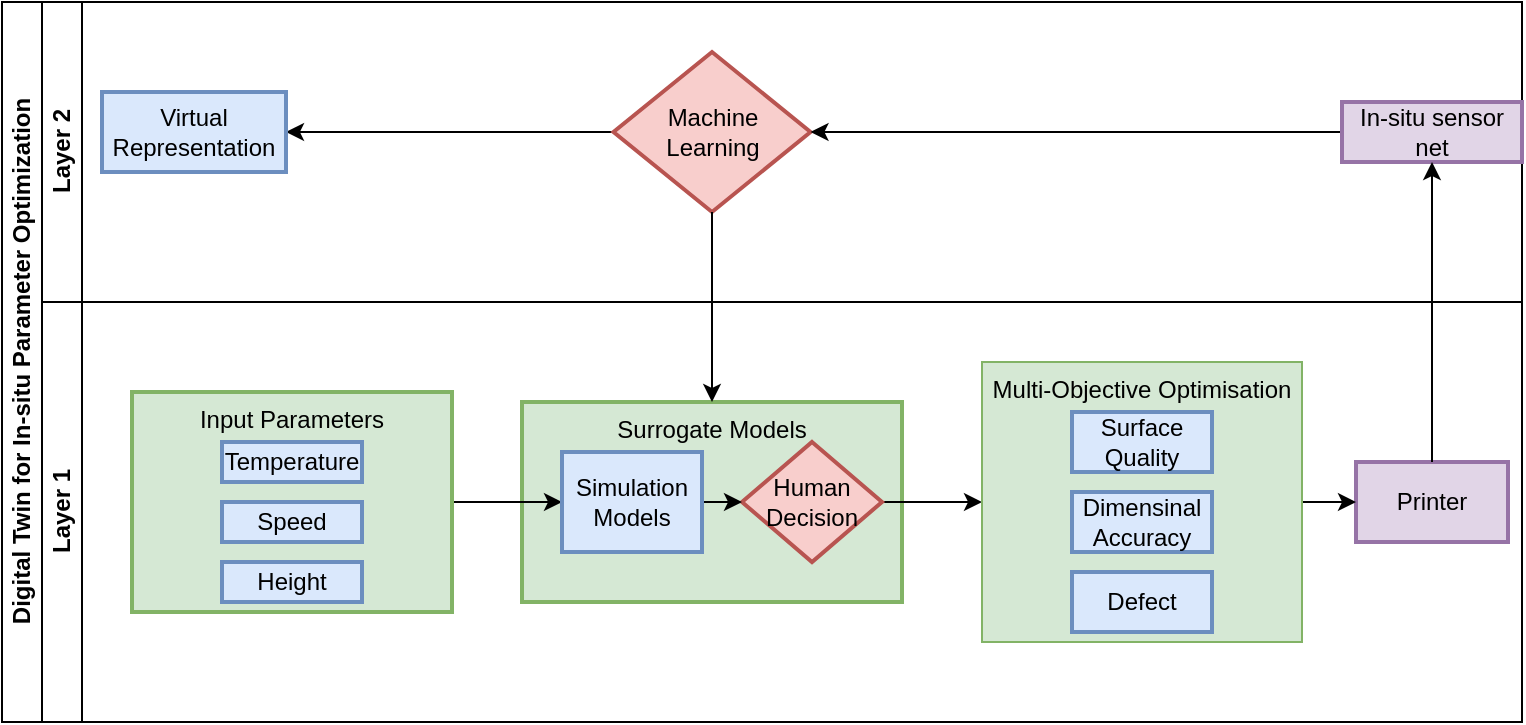<mxfile version="21.6.2" type="github">
  <diagram id="prtHgNgQTEPvFCAcTncT" name="Page-1">
    <mxGraphModel dx="850" dy="546" grid="1" gridSize="10" guides="0" tooltips="1" connect="1" arrows="1" fold="1" page="1" pageScale="1" pageWidth="827" pageHeight="1169" math="0" shadow="0">
      <root>
        <mxCell id="0" />
        <mxCell id="1" parent="0" />
        <mxCell id="dNxyNK7c78bLwvsdeMH5-19" value="Digital Twin for In-situ Parameter Optimization" style="swimlane;html=1;childLayout=stackLayout;resizeParent=1;resizeParentMax=0;horizontal=0;startSize=20;horizontalStack=0;" parent="1" vertex="1">
          <mxGeometry x="80" y="130" width="760" height="360" as="geometry">
            <mxRectangle x="120" y="130" width="40" height="290" as="alternateBounds" />
          </mxGeometry>
        </mxCell>
        <mxCell id="dNxyNK7c78bLwvsdeMH5-21" value="Layer 2" style="swimlane;html=1;startSize=20;horizontal=0;" parent="dNxyNK7c78bLwvsdeMH5-19" vertex="1">
          <mxGeometry x="20" width="740" height="150" as="geometry" />
        </mxCell>
        <mxCell id="8les6vgHJH4l_29oiESj-36" value="" style="edgeStyle=orthogonalEdgeStyle;rounded=0;orthogonalLoop=1;jettySize=auto;html=1;" parent="dNxyNK7c78bLwvsdeMH5-21" source="dNxyNK7c78bLwvsdeMH5-28" target="dNxyNK7c78bLwvsdeMH5-26" edge="1">
          <mxGeometry relative="1" as="geometry" />
        </mxCell>
        <mxCell id="dNxyNK7c78bLwvsdeMH5-28" value="Machine&lt;br&gt;Learning" style="rhombus;whiteSpace=wrap;html=1;fontFamily=Helvetica;fontSize=12;align=center;fillColor=#f8cecc;strokeColor=#b85450;strokeWidth=2;" parent="dNxyNK7c78bLwvsdeMH5-21" vertex="1">
          <mxGeometry x="285.75" y="25" width="98.5" height="80" as="geometry" />
        </mxCell>
        <mxCell id="8les6vgHJH4l_29oiESj-34" style="edgeStyle=orthogonalEdgeStyle;rounded=0;orthogonalLoop=1;jettySize=auto;html=1;exitX=0;exitY=0.5;exitDx=0;exitDy=0;entryX=1;entryY=0.5;entryDx=0;entryDy=0;" parent="dNxyNK7c78bLwvsdeMH5-21" source="8les6vgHJH4l_29oiESj-31" target="dNxyNK7c78bLwvsdeMH5-28" edge="1">
          <mxGeometry relative="1" as="geometry" />
        </mxCell>
        <mxCell id="8les6vgHJH4l_29oiESj-31" value="In-situ sensor net" style="rounded=0;whiteSpace=wrap;html=1;fillColor=#e1d5e7;strokeColor=#9673a6;strokeWidth=2;" parent="dNxyNK7c78bLwvsdeMH5-21" vertex="1">
          <mxGeometry x="650" y="50" width="90" height="30" as="geometry" />
        </mxCell>
        <mxCell id="dNxyNK7c78bLwvsdeMH5-26" value="Virtual&lt;br&gt;Representation" style="rounded=0;whiteSpace=wrap;html=1;fontFamily=Helvetica;fontSize=12;align=center;fillColor=#dae8fc;strokeColor=#6c8ebf;strokeWidth=2;" parent="dNxyNK7c78bLwvsdeMH5-21" vertex="1">
          <mxGeometry x="30" y="45" width="92" height="40" as="geometry" />
        </mxCell>
        <mxCell id="dNxyNK7c78bLwvsdeMH5-22" value="Layer 1" style="swimlane;html=1;startSize=20;horizontal=0;" parent="dNxyNK7c78bLwvsdeMH5-19" vertex="1">
          <mxGeometry x="20" y="150" width="740" height="210" as="geometry" />
        </mxCell>
        <mxCell id="8les6vgHJH4l_29oiESj-18" value="Surrogate Models" style="rounded=0;whiteSpace=wrap;html=1;verticalAlign=top;fillColor=#d5e8d4;strokeColor=#82b366;strokeWidth=2;" parent="dNxyNK7c78bLwvsdeMH5-22" vertex="1">
          <mxGeometry x="240" y="50" width="190" height="100" as="geometry" />
        </mxCell>
        <mxCell id="x3EtyY7kSaxuX1-CC-FB-25" style="edgeStyle=orthogonalEdgeStyle;rounded=0;orthogonalLoop=1;jettySize=auto;html=1;exitX=1;exitY=0.5;exitDx=0;exitDy=0;entryX=0;entryY=0.5;entryDx=0;entryDy=0;" edge="1" parent="dNxyNK7c78bLwvsdeMH5-22" source="x3EtyY7kSaxuX1-CC-FB-24" target="x3EtyY7kSaxuX1-CC-FB-9">
          <mxGeometry relative="1" as="geometry" />
        </mxCell>
        <mxCell id="x3EtyY7kSaxuX1-CC-FB-24" value="Input Parameters" style="rounded=0;whiteSpace=wrap;html=1;verticalAlign=top;fillColor=#d5e8d4;strokeColor=#82b366;strokeWidth=2;" vertex="1" parent="dNxyNK7c78bLwvsdeMH5-22">
          <mxGeometry x="45" y="45" width="160" height="110" as="geometry" />
        </mxCell>
        <mxCell id="x3EtyY7kSaxuX1-CC-FB-26" style="edgeStyle=orthogonalEdgeStyle;rounded=0;orthogonalLoop=1;jettySize=auto;html=1;exitX=1;exitY=0.5;exitDx=0;exitDy=0;entryX=0;entryY=0.5;entryDx=0;entryDy=0;" edge="1" parent="dNxyNK7c78bLwvsdeMH5-22" source="dNxyNK7c78bLwvsdeMH5-36" target="x3EtyY7kSaxuX1-CC-FB-1">
          <mxGeometry relative="1" as="geometry" />
        </mxCell>
        <mxCell id="dNxyNK7c78bLwvsdeMH5-36" value="Human&lt;br&gt;Decision" style="rhombus;whiteSpace=wrap;html=1;fontFamily=Helvetica;fontSize=12;align=center;fillColor=#f8cecc;strokeColor=#b85450;strokeWidth=2;" parent="dNxyNK7c78bLwvsdeMH5-22" vertex="1">
          <mxGeometry x="350" y="70" width="70" height="60" as="geometry" />
        </mxCell>
        <mxCell id="8les6vgHJH4l_29oiESj-4" value="Temperature" style="rounded=0;whiteSpace=wrap;html=1;fillColor=#dae8fc;strokeColor=#6c8ebf;strokeWidth=2;" parent="dNxyNK7c78bLwvsdeMH5-22" vertex="1">
          <mxGeometry x="90" y="70" width="70" height="20" as="geometry" />
        </mxCell>
        <mxCell id="8les6vgHJH4l_29oiESj-7" value="Speed" style="rounded=0;whiteSpace=wrap;html=1;fillColor=#dae8fc;strokeColor=#6c8ebf;strokeWidth=2;" parent="dNxyNK7c78bLwvsdeMH5-22" vertex="1">
          <mxGeometry x="90" y="100" width="70" height="20" as="geometry" />
        </mxCell>
        <mxCell id="8les6vgHJH4l_29oiESj-8" value="Height" style="rounded=0;whiteSpace=wrap;html=1;fillColor=#dae8fc;strokeColor=#6c8ebf;strokeWidth=2;" parent="dNxyNK7c78bLwvsdeMH5-22" vertex="1">
          <mxGeometry x="90" y="130" width="70" height="20" as="geometry" />
        </mxCell>
        <mxCell id="8les6vgHJH4l_29oiESj-29" value="Printer" style="rounded=0;whiteSpace=wrap;html=1;fillColor=#e1d5e7;strokeColor=#9673a6;strokeWidth=2;" parent="dNxyNK7c78bLwvsdeMH5-22" vertex="1">
          <mxGeometry x="657" y="80" width="76" height="40" as="geometry" />
        </mxCell>
        <mxCell id="x3EtyY7kSaxuX1-CC-FB-11" style="edgeStyle=orthogonalEdgeStyle;rounded=0;orthogonalLoop=1;jettySize=auto;html=1;exitX=1;exitY=0.5;exitDx=0;exitDy=0;entryX=0;entryY=0.5;entryDx=0;entryDy=0;" edge="1" parent="dNxyNK7c78bLwvsdeMH5-22" source="x3EtyY7kSaxuX1-CC-FB-9" target="dNxyNK7c78bLwvsdeMH5-36">
          <mxGeometry relative="1" as="geometry">
            <mxPoint x="344" y="70" as="targetPoint" />
          </mxGeometry>
        </mxCell>
        <mxCell id="x3EtyY7kSaxuX1-CC-FB-9" value="Simulation Models" style="rounded=0;whiteSpace=wrap;html=1;fontFamily=Helvetica;fontSize=12;align=center;fillColor=#dae8fc;strokeColor=#6c8ebf;strokeWidth=2;" vertex="1" parent="dNxyNK7c78bLwvsdeMH5-22">
          <mxGeometry x="260" y="75" width="70" height="50" as="geometry" />
        </mxCell>
        <mxCell id="x3EtyY7kSaxuX1-CC-FB-27" style="edgeStyle=orthogonalEdgeStyle;rounded=0;orthogonalLoop=1;jettySize=auto;html=1;exitX=1;exitY=0.5;exitDx=0;exitDy=0;entryX=0;entryY=0.5;entryDx=0;entryDy=0;" edge="1" parent="dNxyNK7c78bLwvsdeMH5-22" source="x3EtyY7kSaxuX1-CC-FB-1" target="8les6vgHJH4l_29oiESj-29">
          <mxGeometry relative="1" as="geometry" />
        </mxCell>
        <mxCell id="x3EtyY7kSaxuX1-CC-FB-1" value="Multi-Objective Optimisation" style="rounded=0;whiteSpace=wrap;html=1;fillColor=#d5e8d4;strokeColor=#82b366;verticalAlign=top;" vertex="1" parent="dNxyNK7c78bLwvsdeMH5-22">
          <mxGeometry x="470" y="30" width="160" height="140" as="geometry" />
        </mxCell>
        <mxCell id="x3EtyY7kSaxuX1-CC-FB-2" value="Surface Quality" style="rounded=0;whiteSpace=wrap;html=1;fillColor=#dae8fc;strokeColor=#6c8ebf;strokeWidth=2;" vertex="1" parent="dNxyNK7c78bLwvsdeMH5-22">
          <mxGeometry x="515" y="55" width="70" height="30" as="geometry" />
        </mxCell>
        <mxCell id="x3EtyY7kSaxuX1-CC-FB-3" value="Dimensinal Accuracy" style="rounded=0;whiteSpace=wrap;html=1;fillColor=#dae8fc;strokeColor=#6c8ebf;strokeWidth=2;" vertex="1" parent="dNxyNK7c78bLwvsdeMH5-22">
          <mxGeometry x="515" y="95" width="70" height="30" as="geometry" />
        </mxCell>
        <mxCell id="x3EtyY7kSaxuX1-CC-FB-23" value="Defect" style="rounded=0;whiteSpace=wrap;html=1;fillColor=#dae8fc;strokeColor=#6c8ebf;strokeWidth=2;" vertex="1" parent="dNxyNK7c78bLwvsdeMH5-22">
          <mxGeometry x="515" y="135" width="70" height="30" as="geometry" />
        </mxCell>
        <mxCell id="8les6vgHJH4l_29oiESj-32" style="edgeStyle=orthogonalEdgeStyle;rounded=0;orthogonalLoop=1;jettySize=auto;html=1;exitX=0.5;exitY=0;exitDx=0;exitDy=0;entryX=0.5;entryY=1;entryDx=0;entryDy=0;" parent="dNxyNK7c78bLwvsdeMH5-19" source="8les6vgHJH4l_29oiESj-29" target="8les6vgHJH4l_29oiESj-31" edge="1">
          <mxGeometry relative="1" as="geometry" />
        </mxCell>
        <mxCell id="x3EtyY7kSaxuX1-CC-FB-22" style="edgeStyle=orthogonalEdgeStyle;rounded=0;orthogonalLoop=1;jettySize=auto;html=1;exitX=0.5;exitY=1;exitDx=0;exitDy=0;entryX=0.5;entryY=0;entryDx=0;entryDy=0;" edge="1" parent="dNxyNK7c78bLwvsdeMH5-19" source="dNxyNK7c78bLwvsdeMH5-28" target="8les6vgHJH4l_29oiESj-18">
          <mxGeometry relative="1" as="geometry" />
        </mxCell>
      </root>
    </mxGraphModel>
  </diagram>
</mxfile>
